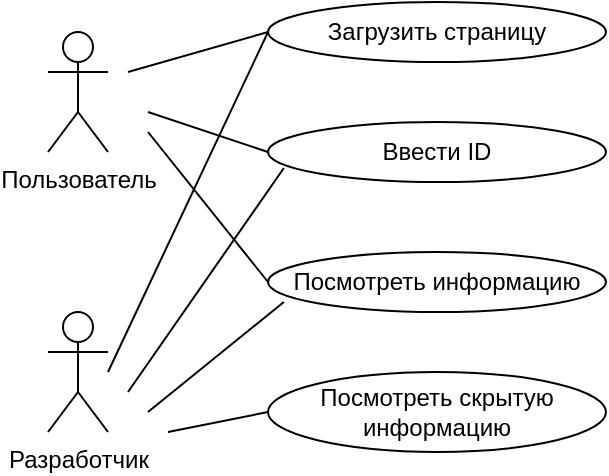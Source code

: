 <mxfile version="12.4.1" type="device" pages="1"><diagram id="cLuer-HtMGFj8CcNHUuN" name="Page-1"><mxGraphModel dx="868" dy="483" grid="1" gridSize="10" guides="1" tooltips="1" connect="1" arrows="1" fold="1" page="1" pageScale="1" pageWidth="583" pageHeight="827" math="0" shadow="0"><root><mxCell id="0"/><mxCell id="1" parent="0"/><mxCell id="_BPMMvWWBA84ble2oHhw-225" value="Пользователь" style="shape=umlActor;verticalLabelPosition=bottom;labelBackgroundColor=#ffffff;verticalAlign=top;html=1;outlineConnect=0;" vertex="1" parent="1"><mxGeometry x="110" y="110" width="30" height="60" as="geometry"/></mxCell><mxCell id="_BPMMvWWBA84ble2oHhw-226" value="Разработчик" style="shape=umlActor;verticalLabelPosition=bottom;labelBackgroundColor=#ffffff;verticalAlign=top;html=1;outlineConnect=0;" vertex="1" parent="1"><mxGeometry x="110" y="250" width="30" height="60" as="geometry"/></mxCell><mxCell id="_BPMMvWWBA84ble2oHhw-232" value="Загрузить страницу" style="ellipse;whiteSpace=wrap;html=1;" vertex="1" parent="1"><mxGeometry x="220" y="95" width="169" height="30" as="geometry"/></mxCell><mxCell id="_BPMMvWWBA84ble2oHhw-233" value="Ввести ID" style="ellipse;whiteSpace=wrap;html=1;" vertex="1" parent="1"><mxGeometry x="220" y="155" width="169" height="30" as="geometry"/></mxCell><mxCell id="_BPMMvWWBA84ble2oHhw-234" value="Посмотреть информацию" style="ellipse;whiteSpace=wrap;html=1;" vertex="1" parent="1"><mxGeometry x="220" y="220" width="169" height="30" as="geometry"/></mxCell><mxCell id="_BPMMvWWBA84ble2oHhw-235" value="Посмотреть скрытую информацию" style="ellipse;whiteSpace=wrap;html=1;" vertex="1" parent="1"><mxGeometry x="220" y="280" width="169" height="40" as="geometry"/></mxCell><mxCell id="_BPMMvWWBA84ble2oHhw-237" value="" style="endArrow=none;html=1;entryX=0;entryY=0.5;entryDx=0;entryDy=0;" edge="1" parent="1" target="_BPMMvWWBA84ble2oHhw-232"><mxGeometry width="50" height="50" relative="1" as="geometry"><mxPoint x="150" y="130" as="sourcePoint"/><mxPoint x="140" y="410" as="targetPoint"/></mxGeometry></mxCell><mxCell id="_BPMMvWWBA84ble2oHhw-238" value="" style="endArrow=none;html=1;entryX=0;entryY=0.5;entryDx=0;entryDy=0;" edge="1" parent="1"><mxGeometry width="50" height="50" relative="1" as="geometry"><mxPoint x="160" y="150" as="sourcePoint"/><mxPoint x="220" y="170" as="targetPoint"/></mxGeometry></mxCell><mxCell id="_BPMMvWWBA84ble2oHhw-239" value="" style="endArrow=none;html=1;entryX=0;entryY=0.5;entryDx=0;entryDy=0;" edge="1" parent="1"><mxGeometry width="50" height="50" relative="1" as="geometry"><mxPoint x="160" y="160" as="sourcePoint"/><mxPoint x="220" y="235" as="targetPoint"/></mxGeometry></mxCell><mxCell id="_BPMMvWWBA84ble2oHhw-240" value="" style="endArrow=none;html=1;" edge="1" parent="1"><mxGeometry width="50" height="50" relative="1" as="geometry"><mxPoint x="140" y="280" as="sourcePoint"/><mxPoint x="220" y="110" as="targetPoint"/></mxGeometry></mxCell><mxCell id="_BPMMvWWBA84ble2oHhw-241" value="" style="endArrow=none;html=1;entryX=0.047;entryY=0.767;entryDx=0;entryDy=0;entryPerimeter=0;" edge="1" parent="1" target="_BPMMvWWBA84ble2oHhw-233"><mxGeometry width="50" height="50" relative="1" as="geometry"><mxPoint x="150" y="290" as="sourcePoint"/><mxPoint x="230" y="120" as="targetPoint"/></mxGeometry></mxCell><mxCell id="_BPMMvWWBA84ble2oHhw-242" value="" style="endArrow=none;html=1;entryX=0.047;entryY=0.833;entryDx=0;entryDy=0;entryPerimeter=0;" edge="1" parent="1" target="_BPMMvWWBA84ble2oHhw-234"><mxGeometry width="50" height="50" relative="1" as="geometry"><mxPoint x="160" y="300" as="sourcePoint"/><mxPoint x="237.943" y="188.01" as="targetPoint"/></mxGeometry></mxCell><mxCell id="_BPMMvWWBA84ble2oHhw-243" value="" style="endArrow=none;html=1;entryX=0;entryY=0.5;entryDx=0;entryDy=0;" edge="1" parent="1" target="_BPMMvWWBA84ble2oHhw-235"><mxGeometry width="50" height="50" relative="1" as="geometry"><mxPoint x="170" y="310" as="sourcePoint"/><mxPoint x="237.943" y="254.99" as="targetPoint"/></mxGeometry></mxCell></root></mxGraphModel></diagram></mxfile>